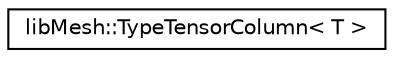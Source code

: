 digraph "Graphical Class Hierarchy"
{
  edge [fontname="Helvetica",fontsize="10",labelfontname="Helvetica",labelfontsize="10"];
  node [fontname="Helvetica",fontsize="10",shape=record];
  rankdir="LR";
  Node1 [label="libMesh::TypeTensorColumn\< T \>",height=0.2,width=0.4,color="black", fillcolor="white", style="filled",URL="$classlibMesh_1_1TypeTensorColumn.html"];
}
